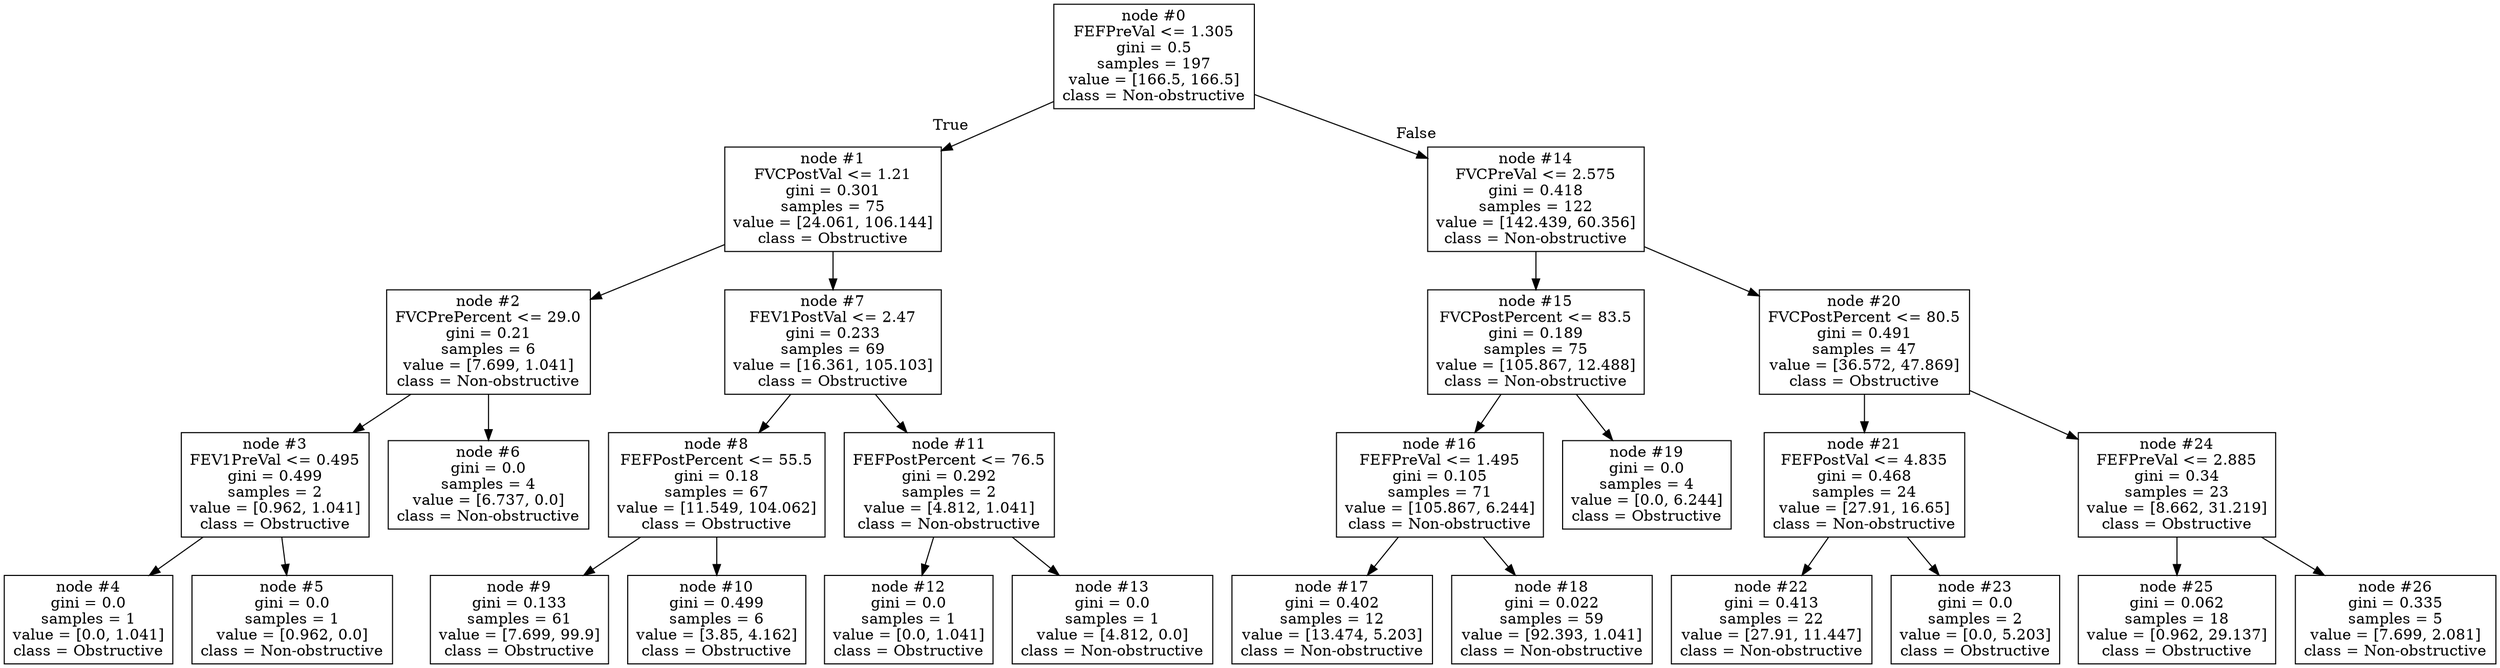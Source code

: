 digraph Tree {
node [shape=box] ;
0 [label="node #0\nFEFPreVal <= 1.305\ngini = 0.5\nsamples = 197\nvalue = [166.5, 166.5]\nclass = Non-obstructive"] ;
1 [label="node #1\nFVCPostVal <= 1.21\ngini = 0.301\nsamples = 75\nvalue = [24.061, 106.144]\nclass = Obstructive"] ;
0 -> 1 [labeldistance=2.5, labelangle=45, headlabel="True"] ;
2 [label="node #2\nFVCPrePercent <= 29.0\ngini = 0.21\nsamples = 6\nvalue = [7.699, 1.041]\nclass = Non-obstructive"] ;
1 -> 2 ;
3 [label="node #3\nFEV1PreVal <= 0.495\ngini = 0.499\nsamples = 2\nvalue = [0.962, 1.041]\nclass = Obstructive"] ;
2 -> 3 ;
4 [label="node #4\ngini = 0.0\nsamples = 1\nvalue = [0.0, 1.041]\nclass = Obstructive"] ;
3 -> 4 ;
5 [label="node #5\ngini = 0.0\nsamples = 1\nvalue = [0.962, 0.0]\nclass = Non-obstructive"] ;
3 -> 5 ;
6 [label="node #6\ngini = 0.0\nsamples = 4\nvalue = [6.737, 0.0]\nclass = Non-obstructive"] ;
2 -> 6 ;
7 [label="node #7\nFEV1PostVal <= 2.47\ngini = 0.233\nsamples = 69\nvalue = [16.361, 105.103]\nclass = Obstructive"] ;
1 -> 7 ;
8 [label="node #8\nFEFPostPercent <= 55.5\ngini = 0.18\nsamples = 67\nvalue = [11.549, 104.062]\nclass = Obstructive"] ;
7 -> 8 ;
9 [label="node #9\ngini = 0.133\nsamples = 61\nvalue = [7.699, 99.9]\nclass = Obstructive"] ;
8 -> 9 ;
10 [label="node #10\ngini = 0.499\nsamples = 6\nvalue = [3.85, 4.162]\nclass = Obstructive"] ;
8 -> 10 ;
11 [label="node #11\nFEFPostPercent <= 76.5\ngini = 0.292\nsamples = 2\nvalue = [4.812, 1.041]\nclass = Non-obstructive"] ;
7 -> 11 ;
12 [label="node #12\ngini = 0.0\nsamples = 1\nvalue = [0.0, 1.041]\nclass = Obstructive"] ;
11 -> 12 ;
13 [label="node #13\ngini = 0.0\nsamples = 1\nvalue = [4.812, 0.0]\nclass = Non-obstructive"] ;
11 -> 13 ;
14 [label="node #14\nFVCPreVal <= 2.575\ngini = 0.418\nsamples = 122\nvalue = [142.439, 60.356]\nclass = Non-obstructive"] ;
0 -> 14 [labeldistance=2.5, labelangle=-45, headlabel="False"] ;
15 [label="node #15\nFVCPostPercent <= 83.5\ngini = 0.189\nsamples = 75\nvalue = [105.867, 12.488]\nclass = Non-obstructive"] ;
14 -> 15 ;
16 [label="node #16\nFEFPreVal <= 1.495\ngini = 0.105\nsamples = 71\nvalue = [105.867, 6.244]\nclass = Non-obstructive"] ;
15 -> 16 ;
17 [label="node #17\ngini = 0.402\nsamples = 12\nvalue = [13.474, 5.203]\nclass = Non-obstructive"] ;
16 -> 17 ;
18 [label="node #18\ngini = 0.022\nsamples = 59\nvalue = [92.393, 1.041]\nclass = Non-obstructive"] ;
16 -> 18 ;
19 [label="node #19\ngini = 0.0\nsamples = 4\nvalue = [0.0, 6.244]\nclass = Obstructive"] ;
15 -> 19 ;
20 [label="node #20\nFVCPostPercent <= 80.5\ngini = 0.491\nsamples = 47\nvalue = [36.572, 47.869]\nclass = Obstructive"] ;
14 -> 20 ;
21 [label="node #21\nFEFPostVal <= 4.835\ngini = 0.468\nsamples = 24\nvalue = [27.91, 16.65]\nclass = Non-obstructive"] ;
20 -> 21 ;
22 [label="node #22\ngini = 0.413\nsamples = 22\nvalue = [27.91, 11.447]\nclass = Non-obstructive"] ;
21 -> 22 ;
23 [label="node #23\ngini = 0.0\nsamples = 2\nvalue = [0.0, 5.203]\nclass = Obstructive"] ;
21 -> 23 ;
24 [label="node #24\nFEFPreVal <= 2.885\ngini = 0.34\nsamples = 23\nvalue = [8.662, 31.219]\nclass = Obstructive"] ;
20 -> 24 ;
25 [label="node #25\ngini = 0.062\nsamples = 18\nvalue = [0.962, 29.137]\nclass = Obstructive"] ;
24 -> 25 ;
26 [label="node #26\ngini = 0.335\nsamples = 5\nvalue = [7.699, 2.081]\nclass = Non-obstructive"] ;
24 -> 26 ;
}